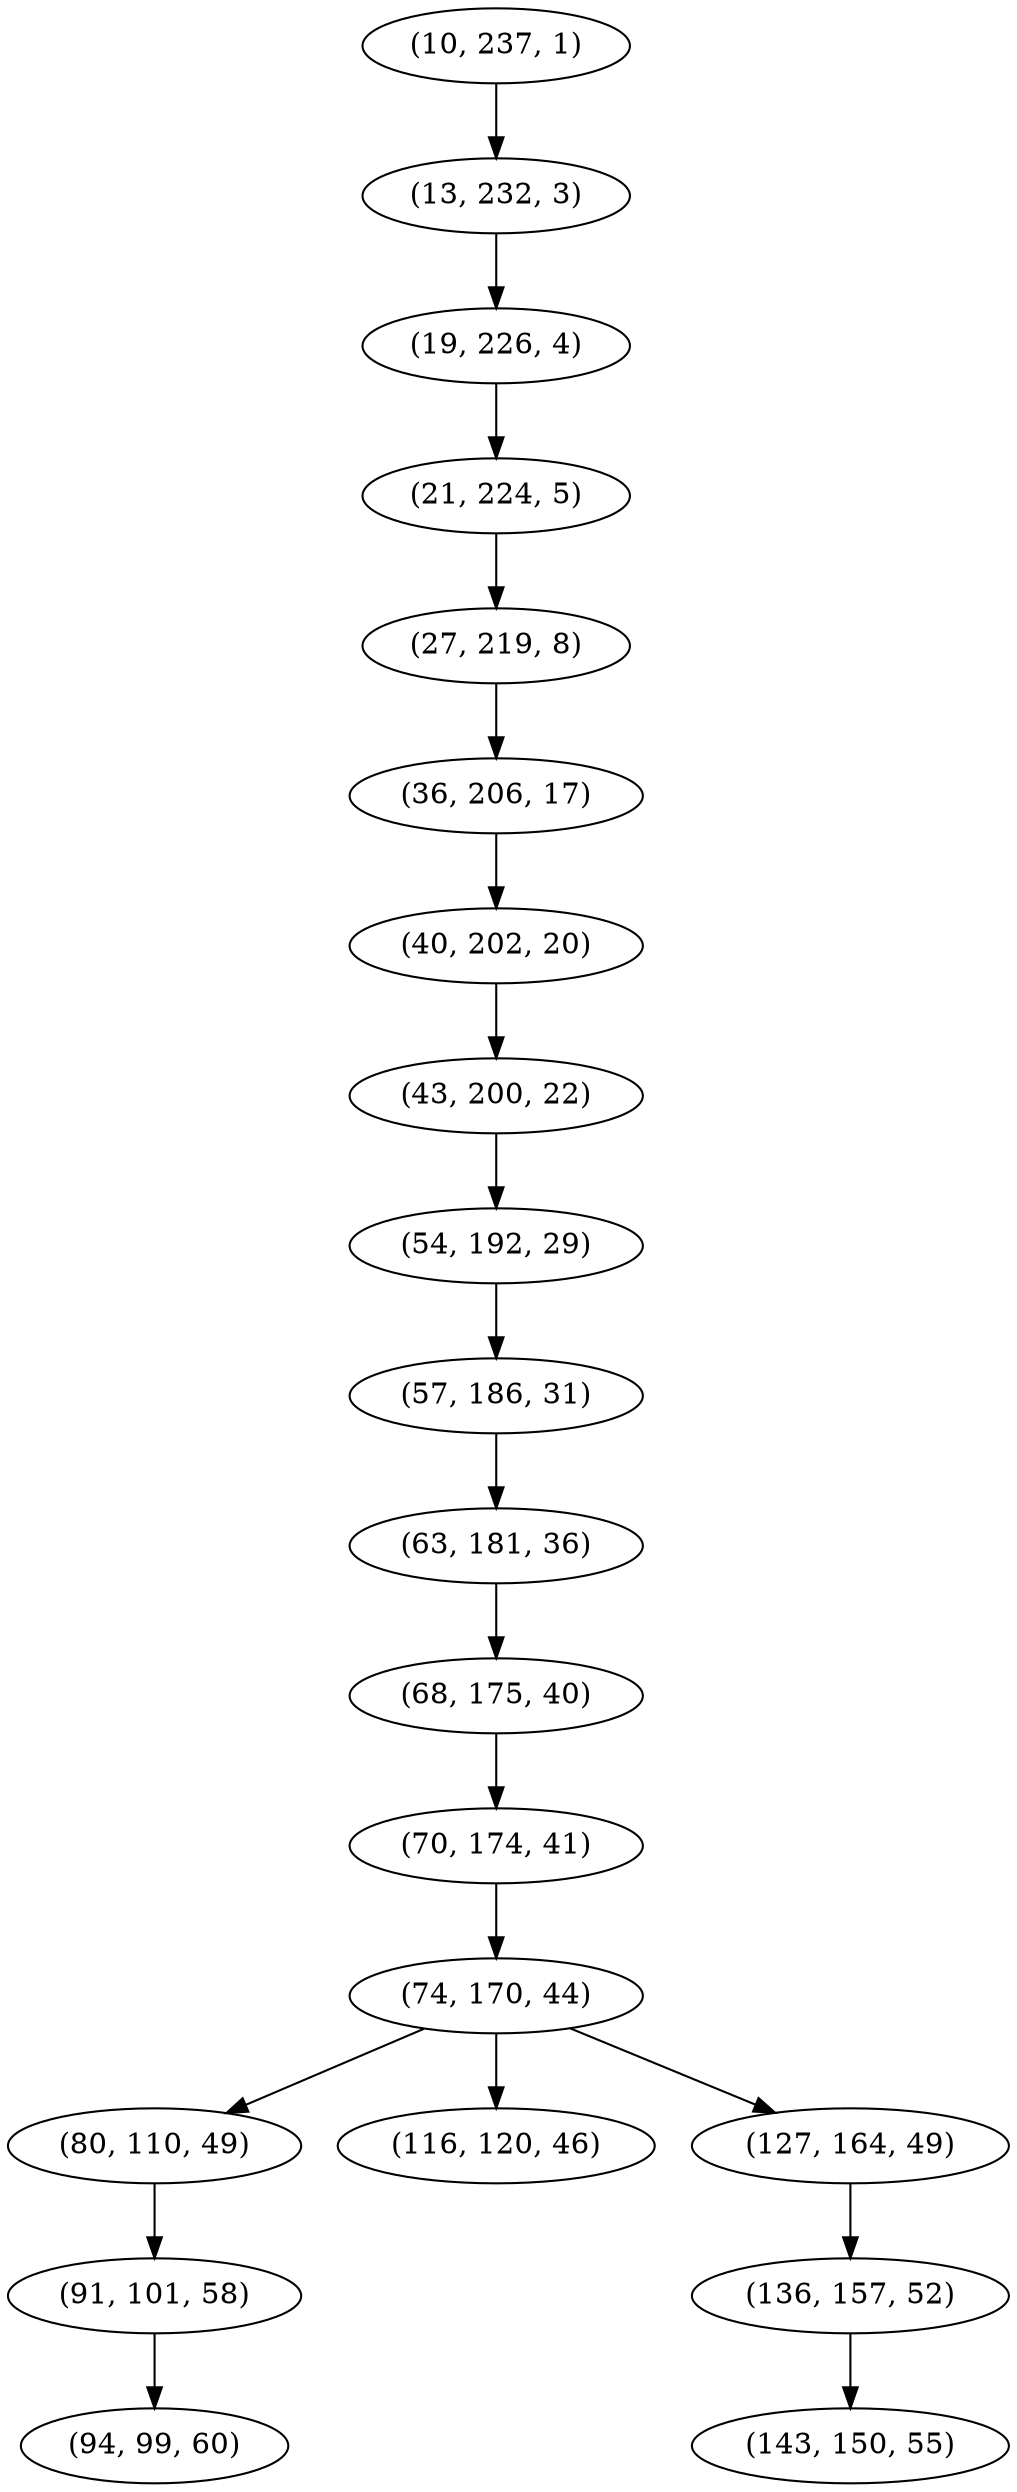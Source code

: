 digraph tree {
    "(10, 237, 1)";
    "(13, 232, 3)";
    "(19, 226, 4)";
    "(21, 224, 5)";
    "(27, 219, 8)";
    "(36, 206, 17)";
    "(40, 202, 20)";
    "(43, 200, 22)";
    "(54, 192, 29)";
    "(57, 186, 31)";
    "(63, 181, 36)";
    "(68, 175, 40)";
    "(70, 174, 41)";
    "(74, 170, 44)";
    "(80, 110, 49)";
    "(91, 101, 58)";
    "(94, 99, 60)";
    "(116, 120, 46)";
    "(127, 164, 49)";
    "(136, 157, 52)";
    "(143, 150, 55)";
    "(10, 237, 1)" -> "(13, 232, 3)";
    "(13, 232, 3)" -> "(19, 226, 4)";
    "(19, 226, 4)" -> "(21, 224, 5)";
    "(21, 224, 5)" -> "(27, 219, 8)";
    "(27, 219, 8)" -> "(36, 206, 17)";
    "(36, 206, 17)" -> "(40, 202, 20)";
    "(40, 202, 20)" -> "(43, 200, 22)";
    "(43, 200, 22)" -> "(54, 192, 29)";
    "(54, 192, 29)" -> "(57, 186, 31)";
    "(57, 186, 31)" -> "(63, 181, 36)";
    "(63, 181, 36)" -> "(68, 175, 40)";
    "(68, 175, 40)" -> "(70, 174, 41)";
    "(70, 174, 41)" -> "(74, 170, 44)";
    "(74, 170, 44)" -> "(80, 110, 49)";
    "(74, 170, 44)" -> "(116, 120, 46)";
    "(74, 170, 44)" -> "(127, 164, 49)";
    "(80, 110, 49)" -> "(91, 101, 58)";
    "(91, 101, 58)" -> "(94, 99, 60)";
    "(127, 164, 49)" -> "(136, 157, 52)";
    "(136, 157, 52)" -> "(143, 150, 55)";
}
